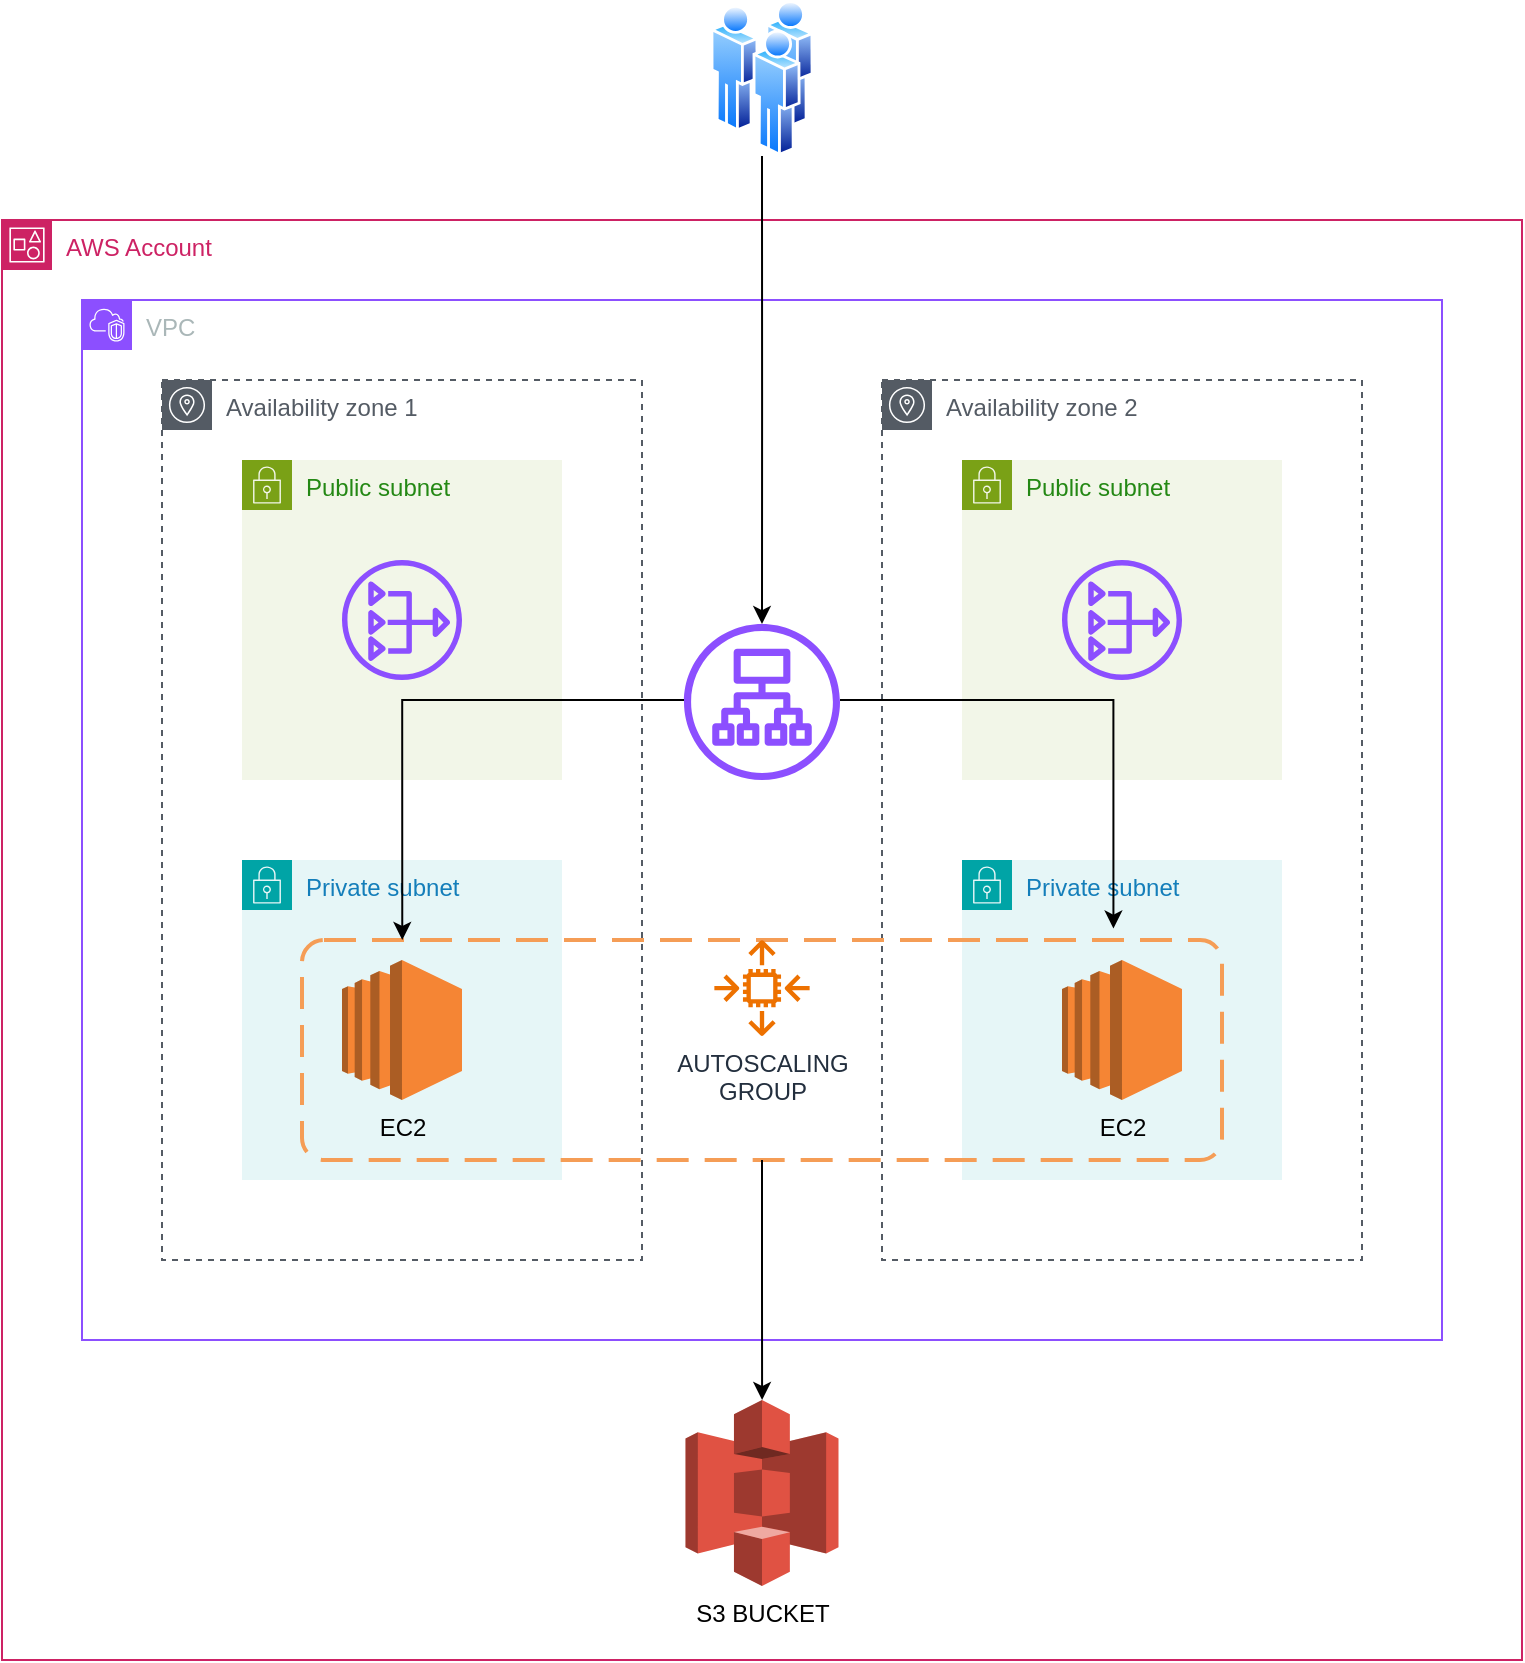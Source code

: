 <mxfile version="22.1.4" type="github">
  <diagram name="Page-1" id="z9oaCHNkM-a_YvZkzjvF">
    <mxGraphModel dx="1400" dy="1924" grid="1" gridSize="10" guides="1" tooltips="1" connect="1" arrows="1" fold="1" page="1" pageScale="1" pageWidth="827" pageHeight="1169" math="0" shadow="0">
      <root>
        <mxCell id="0" />
        <mxCell id="1" parent="0" />
        <mxCell id="hwyYwkf5o8Iqh9SDKznZ-16" value="Availability zone 1" style="sketch=0;outlineConnect=0;gradientColor=none;html=1;whiteSpace=wrap;fontSize=12;fontStyle=0;shape=mxgraph.aws4.group;grIcon=mxgraph.aws4.group_availability_zone;strokeColor=#545B64;fillColor=none;verticalAlign=top;align=left;spacingLeft=30;fontColor=#545B64;dashed=1;" vertex="1" parent="1">
          <mxGeometry x="120" y="160" width="240" height="440" as="geometry" />
        </mxCell>
        <mxCell id="hwyYwkf5o8Iqh9SDKznZ-1" value="VPC" style="points=[[0,0],[0.25,0],[0.5,0],[0.75,0],[1,0],[1,0.25],[1,0.5],[1,0.75],[1,1],[0.75,1],[0.5,1],[0.25,1],[0,1],[0,0.75],[0,0.5],[0,0.25]];outlineConnect=0;gradientColor=none;html=1;whiteSpace=wrap;fontSize=12;fontStyle=0;container=1;pointerEvents=0;collapsible=0;recursiveResize=0;shape=mxgraph.aws4.group;grIcon=mxgraph.aws4.group_vpc2;strokeColor=#8C4FFF;fillColor=none;verticalAlign=top;align=left;spacingLeft=30;fontColor=#AAB7B8;dashed=0;" vertex="1" parent="1">
          <mxGeometry x="80" y="120" width="680" height="520" as="geometry" />
        </mxCell>
        <mxCell id="hwyYwkf5o8Iqh9SDKznZ-22" value="Availability zone 2" style="sketch=0;outlineConnect=0;gradientColor=none;html=1;whiteSpace=wrap;fontSize=12;fontStyle=0;shape=mxgraph.aws4.group;grIcon=mxgraph.aws4.group_availability_zone;strokeColor=#545B64;fillColor=none;verticalAlign=top;align=left;spacingLeft=30;fontColor=#545B64;dashed=1;" vertex="1" parent="hwyYwkf5o8Iqh9SDKznZ-1">
          <mxGeometry x="400" y="40" width="240" height="440" as="geometry" />
        </mxCell>
        <mxCell id="hwyYwkf5o8Iqh9SDKznZ-2" value="Public subnet" style="points=[[0,0],[0.25,0],[0.5,0],[0.75,0],[1,0],[1,0.25],[1,0.5],[1,0.75],[1,1],[0.75,1],[0.5,1],[0.25,1],[0,1],[0,0.75],[0,0.5],[0,0.25]];outlineConnect=0;gradientColor=none;html=1;whiteSpace=wrap;fontSize=12;fontStyle=0;container=1;pointerEvents=0;collapsible=0;recursiveResize=0;shape=mxgraph.aws4.group;grIcon=mxgraph.aws4.group_security_group;grStroke=0;strokeColor=#7AA116;fillColor=#F2F6E8;verticalAlign=top;align=left;spacingLeft=30;fontColor=#248814;dashed=0;" vertex="1" parent="hwyYwkf5o8Iqh9SDKznZ-1">
          <mxGeometry x="80" y="80" width="160" height="160" as="geometry" />
        </mxCell>
        <mxCell id="hwyYwkf5o8Iqh9SDKznZ-6" value="" style="sketch=0;outlineConnect=0;fontColor=#232F3E;gradientColor=none;fillColor=#8C4FFF;strokeColor=none;dashed=0;verticalLabelPosition=bottom;verticalAlign=top;align=center;html=1;fontSize=12;fontStyle=0;aspect=fixed;pointerEvents=1;shape=mxgraph.aws4.nat_gateway;" vertex="1" parent="hwyYwkf5o8Iqh9SDKznZ-2">
          <mxGeometry x="50" y="50" width="60" height="60" as="geometry" />
        </mxCell>
        <mxCell id="hwyYwkf5o8Iqh9SDKznZ-3" value="Private subnet" style="points=[[0,0],[0.25,0],[0.5,0],[0.75,0],[1,0],[1,0.25],[1,0.5],[1,0.75],[1,1],[0.75,1],[0.5,1],[0.25,1],[0,1],[0,0.75],[0,0.5],[0,0.25]];outlineConnect=0;gradientColor=none;html=1;whiteSpace=wrap;fontSize=12;fontStyle=0;container=1;pointerEvents=0;collapsible=0;recursiveResize=0;shape=mxgraph.aws4.group;grIcon=mxgraph.aws4.group_security_group;grStroke=0;strokeColor=#00A4A6;fillColor=#E6F6F7;verticalAlign=top;align=left;spacingLeft=30;fontColor=#147EBA;dashed=0;" vertex="1" parent="hwyYwkf5o8Iqh9SDKznZ-1">
          <mxGeometry x="80" y="280" width="160" height="160" as="geometry" />
        </mxCell>
        <mxCell id="hwyYwkf5o8Iqh9SDKznZ-14" value="EC2" style="outlineConnect=0;dashed=0;verticalLabelPosition=bottom;verticalAlign=top;align=center;html=1;shape=mxgraph.aws3.ec2;fillColor=#F58534;gradientColor=none;" vertex="1" parent="hwyYwkf5o8Iqh9SDKznZ-3">
          <mxGeometry x="50" y="50" width="60" height="70" as="geometry" />
        </mxCell>
        <mxCell id="hwyYwkf5o8Iqh9SDKznZ-18" value="Public subnet" style="points=[[0,0],[0.25,0],[0.5,0],[0.75,0],[1,0],[1,0.25],[1,0.5],[1,0.75],[1,1],[0.75,1],[0.5,1],[0.25,1],[0,1],[0,0.75],[0,0.5],[0,0.25]];outlineConnect=0;gradientColor=none;html=1;whiteSpace=wrap;fontSize=12;fontStyle=0;container=1;pointerEvents=0;collapsible=0;recursiveResize=0;shape=mxgraph.aws4.group;grIcon=mxgraph.aws4.group_security_group;grStroke=0;strokeColor=#7AA116;fillColor=#F2F6E8;verticalAlign=top;align=left;spacingLeft=30;fontColor=#248814;dashed=0;" vertex="1" parent="hwyYwkf5o8Iqh9SDKznZ-1">
          <mxGeometry x="440" y="80" width="160" height="160" as="geometry" />
        </mxCell>
        <mxCell id="hwyYwkf5o8Iqh9SDKznZ-19" value="" style="sketch=0;outlineConnect=0;fontColor=#232F3E;gradientColor=none;fillColor=#8C4FFF;strokeColor=none;dashed=0;verticalLabelPosition=bottom;verticalAlign=top;align=center;html=1;fontSize=12;fontStyle=0;aspect=fixed;pointerEvents=1;shape=mxgraph.aws4.nat_gateway;" vertex="1" parent="hwyYwkf5o8Iqh9SDKznZ-18">
          <mxGeometry x="50" y="50" width="60" height="60" as="geometry" />
        </mxCell>
        <mxCell id="hwyYwkf5o8Iqh9SDKznZ-20" value="Private subnet" style="points=[[0,0],[0.25,0],[0.5,0],[0.75,0],[1,0],[1,0.25],[1,0.5],[1,0.75],[1,1],[0.75,1],[0.5,1],[0.25,1],[0,1],[0,0.75],[0,0.5],[0,0.25]];outlineConnect=0;gradientColor=none;html=1;whiteSpace=wrap;fontSize=12;fontStyle=0;container=1;pointerEvents=0;collapsible=0;recursiveResize=0;shape=mxgraph.aws4.group;grIcon=mxgraph.aws4.group_security_group;grStroke=0;strokeColor=#00A4A6;fillColor=#E6F6F7;verticalAlign=top;align=left;spacingLeft=30;fontColor=#147EBA;dashed=0;" vertex="1" parent="hwyYwkf5o8Iqh9SDKznZ-1">
          <mxGeometry x="440" y="280" width="160" height="160" as="geometry" />
        </mxCell>
        <mxCell id="hwyYwkf5o8Iqh9SDKznZ-21" value="EC2" style="outlineConnect=0;dashed=0;verticalLabelPosition=bottom;verticalAlign=top;align=center;html=1;shape=mxgraph.aws3.ec2;fillColor=#F58534;gradientColor=none;" vertex="1" parent="hwyYwkf5o8Iqh9SDKznZ-20">
          <mxGeometry x="50" y="50" width="60" height="70" as="geometry" />
        </mxCell>
        <mxCell id="hwyYwkf5o8Iqh9SDKznZ-25" value="" style="sketch=0;outlineConnect=0;fontColor=#232F3E;gradientColor=none;fillColor=#8C4FFF;strokeColor=none;dashed=0;verticalLabelPosition=bottom;verticalAlign=top;align=center;html=1;fontSize=12;fontStyle=0;aspect=fixed;pointerEvents=1;shape=mxgraph.aws4.application_load_balancer;" vertex="1" parent="hwyYwkf5o8Iqh9SDKznZ-1">
          <mxGeometry x="301" y="162" width="78" height="78" as="geometry" />
        </mxCell>
        <mxCell id="hwyYwkf5o8Iqh9SDKznZ-23" value="" style="rounded=1;arcSize=10;dashed=1;strokeColor=#F59D56;fillColor=none;gradientColor=none;dashPattern=8 4;strokeWidth=2;" vertex="1" parent="1">
          <mxGeometry x="190" y="440" width="460" height="110" as="geometry" />
        </mxCell>
        <mxCell id="hwyYwkf5o8Iqh9SDKznZ-29" style="edgeStyle=orthogonalEdgeStyle;rounded=0;orthogonalLoop=1;jettySize=auto;html=1;" edge="1" parent="1" source="hwyYwkf5o8Iqh9SDKznZ-23" target="hwyYwkf5o8Iqh9SDKznZ-28">
          <mxGeometry relative="1" as="geometry" />
        </mxCell>
        <mxCell id="hwyYwkf5o8Iqh9SDKznZ-24" value="AUTOSCALING&lt;br&gt;GROUP" style="sketch=0;outlineConnect=0;fontColor=#232F3E;gradientColor=none;fillColor=#ED7100;strokeColor=none;dashed=0;verticalLabelPosition=bottom;verticalAlign=top;align=center;html=1;fontSize=12;fontStyle=0;aspect=fixed;pointerEvents=1;shape=mxgraph.aws4.auto_scaling2;" vertex="1" parent="1">
          <mxGeometry x="396" y="440" width="48" height="48" as="geometry" />
        </mxCell>
        <mxCell id="hwyYwkf5o8Iqh9SDKznZ-26" style="edgeStyle=orthogonalEdgeStyle;rounded=0;orthogonalLoop=1;jettySize=auto;html=1;entryX=0.109;entryY=0;entryDx=0;entryDy=0;entryPerimeter=0;" edge="1" parent="1" source="hwyYwkf5o8Iqh9SDKznZ-25" target="hwyYwkf5o8Iqh9SDKznZ-23">
          <mxGeometry relative="1" as="geometry">
            <Array as="points">
              <mxPoint x="240" y="320" />
            </Array>
          </mxGeometry>
        </mxCell>
        <mxCell id="hwyYwkf5o8Iqh9SDKznZ-27" style="edgeStyle=orthogonalEdgeStyle;rounded=0;orthogonalLoop=1;jettySize=auto;html=1;entryX=0.882;entryY=-0.052;entryDx=0;entryDy=0;entryPerimeter=0;" edge="1" parent="1" source="hwyYwkf5o8Iqh9SDKznZ-25" target="hwyYwkf5o8Iqh9SDKznZ-23">
          <mxGeometry relative="1" as="geometry">
            <Array as="points">
              <mxPoint x="596" y="320" />
            </Array>
          </mxGeometry>
        </mxCell>
        <mxCell id="hwyYwkf5o8Iqh9SDKznZ-28" value="S3 BUCKET&lt;br&gt;" style="outlineConnect=0;dashed=0;verticalLabelPosition=bottom;verticalAlign=top;align=center;html=1;shape=mxgraph.aws3.s3;fillColor=#E05243;gradientColor=none;" vertex="1" parent="1">
          <mxGeometry x="381.75" y="670" width="76.5" height="93" as="geometry" />
        </mxCell>
        <mxCell id="hwyYwkf5o8Iqh9SDKznZ-30" value="AWS Account" style="points=[[0,0],[0.25,0],[0.5,0],[0.75,0],[1,0],[1,0.25],[1,0.5],[1,0.75],[1,1],[0.75,1],[0.5,1],[0.25,1],[0,1],[0,0.75],[0,0.5],[0,0.25]];outlineConnect=0;gradientColor=none;html=1;whiteSpace=wrap;fontSize=12;fontStyle=0;container=1;pointerEvents=0;collapsible=0;recursiveResize=0;shape=mxgraph.aws4.group;grIcon=mxgraph.aws4.group_account;strokeColor=#CD2264;fillColor=none;verticalAlign=top;align=left;spacingLeft=30;fontColor=#CD2264;dashed=0;" vertex="1" parent="1">
          <mxGeometry x="40" y="80" width="760" height="720" as="geometry" />
        </mxCell>
        <mxCell id="hwyYwkf5o8Iqh9SDKznZ-32" style="edgeStyle=orthogonalEdgeStyle;rounded=0;orthogonalLoop=1;jettySize=auto;html=1;" edge="1" parent="1" source="hwyYwkf5o8Iqh9SDKznZ-31" target="hwyYwkf5o8Iqh9SDKznZ-25">
          <mxGeometry relative="1" as="geometry" />
        </mxCell>
        <mxCell id="hwyYwkf5o8Iqh9SDKznZ-31" value="" style="image;aspect=fixed;perimeter=ellipsePerimeter;html=1;align=center;shadow=0;dashed=0;spacingTop=3;image=img/lib/active_directory/users.svg;" vertex="1" parent="1">
          <mxGeometry x="394.26" y="-30" width="51.48" height="78" as="geometry" />
        </mxCell>
      </root>
    </mxGraphModel>
  </diagram>
</mxfile>
